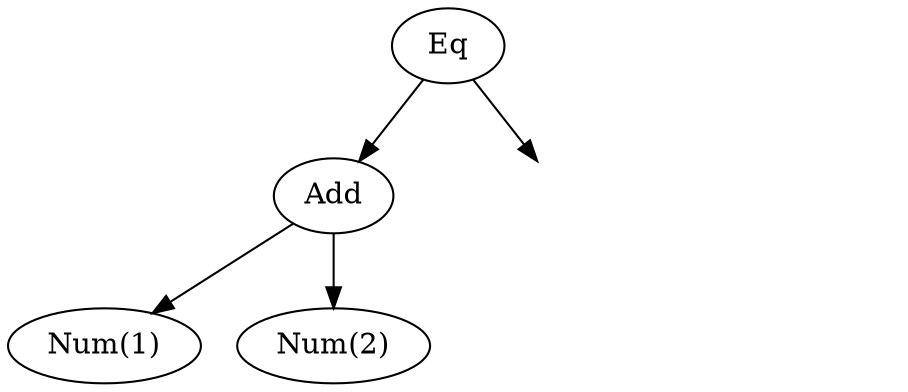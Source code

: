 digraph {
    one[label="Num(1)" class="value,disabled"]
    two[label="Num(2)" class="value,disabled"]
    add[label="Add" class="operator,disabled"]
    add -> one[class="disabled"]
    add -> two[class="disabled"]

    three[label="Num(3)" class="value" style="invis"]
    negone[label="Num(-1)" class="value" style="invis"]
    sub[label="Sub" class="operator" style="invis"]
    sub -> three[style="invis"]
    sub -> negone[style="invis"]

    eq[label="Eq" class="operator,disabled"]
    eq -> add[class="disabled"]
    eq -> sub
}
